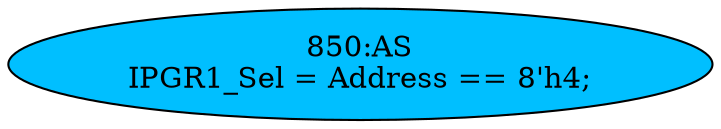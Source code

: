 strict digraph "" {
	node [label="\N"];
	"850:AS"	 [ast="<pyverilog.vparser.ast.Assign object at 0x7fbdee0c8310>",
		def_var="['IPGR1_Sel']",
		fillcolor=deepskyblue,
		label="850:AS
IPGR1_Sel = Address == 8'h4;",
		statements="[]",
		style=filled,
		typ=Assign,
		use_var="['Address']"];
}
